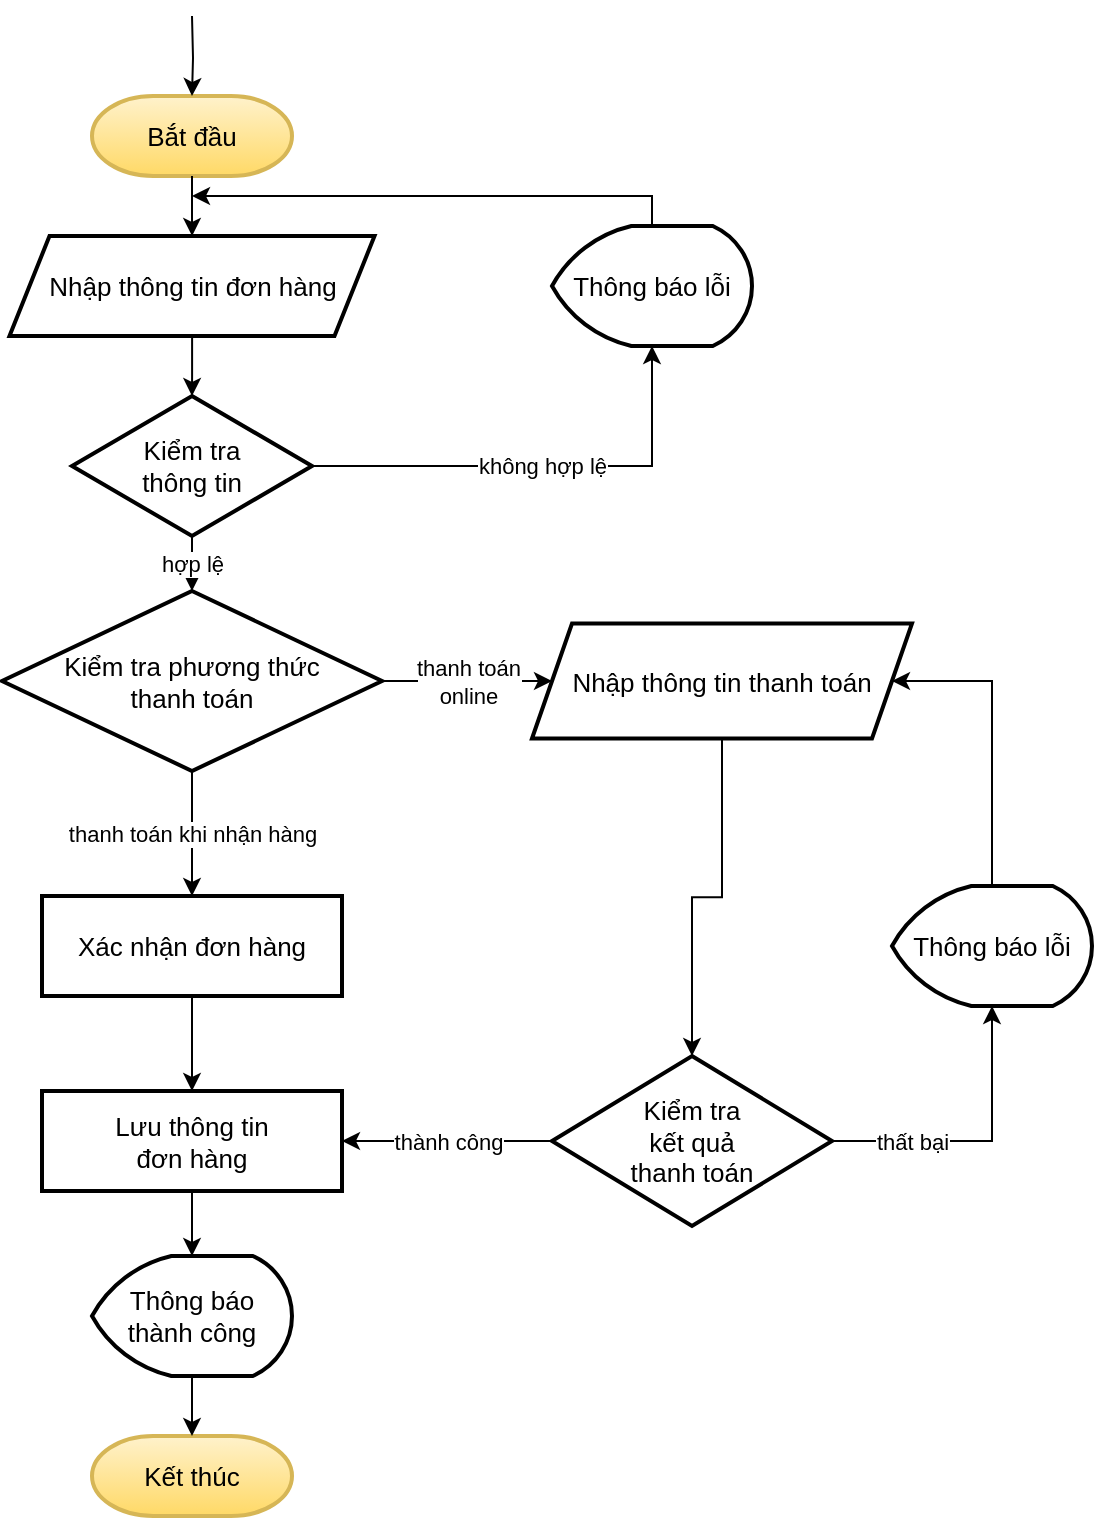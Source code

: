 <mxfile version="13.9.9" type="device"><diagram id="C5RBs43oDa-KdzZeNtuy" name="Page-1"><mxGraphModel dx="1002" dy="581" grid="1" gridSize="10" guides="1" tooltips="1" connect="1" arrows="1" fold="1" page="1" pageScale="1" pageWidth="827" pageHeight="1169" math="0" shadow="0"><root><mxCell id="WIyWlLk6GJQsqaUBKTNV-0"/><mxCell id="WIyWlLk6GJQsqaUBKTNV-1" parent="WIyWlLk6GJQsqaUBKTNV-0"/><mxCell id="VPJr4tRmu5VbGwy0sWIk-0" value="Bắt đầu" style="strokeWidth=2;html=1;shape=mxgraph.flowchart.terminator;whiteSpace=wrap;labelBorderColor=none;fontSize=13;fontStyle=0;fillColor=#fff2cc;strokeColor=#d6b656;gradientColor=#ffd966;" vertex="1" parent="WIyWlLk6GJQsqaUBKTNV-1"><mxGeometry x="150" y="250" width="100" height="40" as="geometry"/></mxCell><mxCell id="VPJr4tRmu5VbGwy0sWIk-1" value="Kết thúc" style="strokeWidth=2;html=1;shape=mxgraph.flowchart.terminator;whiteSpace=wrap;labelBorderColor=none;fontSize=13;fontStyle=0;fillColor=#fff2cc;strokeColor=#d6b656;gradientColor=#ffd966;" vertex="1" parent="WIyWlLk6GJQsqaUBKTNV-1"><mxGeometry x="150" y="920" width="100" height="40" as="geometry"/></mxCell><mxCell id="VPJr4tRmu5VbGwy0sWIk-16" value="hợp lệ" style="edgeStyle=orthogonalEdgeStyle;rounded=0;orthogonalLoop=1;jettySize=auto;html=1;" edge="1" parent="WIyWlLk6GJQsqaUBKTNV-1" source="VPJr4tRmu5VbGwy0sWIk-3" target="VPJr4tRmu5VbGwy0sWIk-7"><mxGeometry relative="1" as="geometry"/></mxCell><mxCell id="VPJr4tRmu5VbGwy0sWIk-25" value="không hợp lệ" style="edgeStyle=orthogonalEdgeStyle;rounded=0;orthogonalLoop=1;jettySize=auto;html=1;entryX=0.5;entryY=1;entryDx=0;entryDy=0;entryPerimeter=0;exitX=1;exitY=0.5;exitDx=0;exitDy=0;" edge="1" parent="WIyWlLk6GJQsqaUBKTNV-1" source="VPJr4tRmu5VbGwy0sWIk-3" target="VPJr4tRmu5VbGwy0sWIk-4"><mxGeometry relative="1" as="geometry"><Array as="points"><mxPoint x="430" y="435"/></Array></mxGeometry></mxCell><mxCell id="VPJr4tRmu5VbGwy0sWIk-3" value="Kiểm tra&lt;br&gt;thông tin" style="rhombus;whiteSpace=wrap;html=1;strokeWidth=2;labelBorderColor=none;fontSize=13;fontStyle=0" vertex="1" parent="WIyWlLk6GJQsqaUBKTNV-1"><mxGeometry x="140" y="400" width="120" height="70" as="geometry"/></mxCell><mxCell id="VPJr4tRmu5VbGwy0sWIk-26" style="edgeStyle=orthogonalEdgeStyle;rounded=0;orthogonalLoop=1;jettySize=auto;html=1;exitX=0.5;exitY=0;exitDx=0;exitDy=0;exitPerimeter=0;" edge="1" parent="WIyWlLk6GJQsqaUBKTNV-1" source="VPJr4tRmu5VbGwy0sWIk-4"><mxGeometry relative="1" as="geometry"><mxPoint x="200" y="300" as="targetPoint"/><Array as="points"><mxPoint x="430" y="300"/><mxPoint x="275" y="300"/></Array></mxGeometry></mxCell><mxCell id="VPJr4tRmu5VbGwy0sWIk-4" value="Thông báo lỗi" style="strokeWidth=2;html=1;shape=mxgraph.flowchart.display;whiteSpace=wrap;labelBorderColor=none;fontSize=13;fontStyle=0" vertex="1" parent="WIyWlLk6GJQsqaUBKTNV-1"><mxGeometry x="380" y="315" width="100" height="60" as="geometry"/></mxCell><mxCell id="VPJr4tRmu5VbGwy0sWIk-14" style="edgeStyle=orthogonalEdgeStyle;rounded=0;orthogonalLoop=1;jettySize=auto;html=1;" edge="1" parent="WIyWlLk6GJQsqaUBKTNV-1" source="VPJr4tRmu5VbGwy0sWIk-0" target="VPJr4tRmu5VbGwy0sWIk-6"><mxGeometry relative="1" as="geometry"><mxPoint x="200" y="290" as="sourcePoint"/></mxGeometry></mxCell><mxCell id="VPJr4tRmu5VbGwy0sWIk-15" style="edgeStyle=orthogonalEdgeStyle;rounded=0;orthogonalLoop=1;jettySize=auto;html=1;" edge="1" parent="WIyWlLk6GJQsqaUBKTNV-1" source="VPJr4tRmu5VbGwy0sWIk-6" target="VPJr4tRmu5VbGwy0sWIk-3"><mxGeometry relative="1" as="geometry"/></mxCell><mxCell id="VPJr4tRmu5VbGwy0sWIk-6" value="Nhập thông tin đơn hàng" style="shape=parallelogram;perimeter=parallelogramPerimeter;whiteSpace=wrap;html=1;fixedSize=1;strokeWidth=2;labelBorderColor=none;fontSize=13;fontStyle=0" vertex="1" parent="WIyWlLk6GJQsqaUBKTNV-1"><mxGeometry x="108.75" y="320" width="182.5" height="50" as="geometry"/></mxCell><mxCell id="VPJr4tRmu5VbGwy0sWIk-17" value="thanh toán khi nhận hàng" style="edgeStyle=orthogonalEdgeStyle;rounded=0;orthogonalLoop=1;jettySize=auto;html=1;" edge="1" parent="WIyWlLk6GJQsqaUBKTNV-1" source="VPJr4tRmu5VbGwy0sWIk-7" target="VPJr4tRmu5VbGwy0sWIk-19"><mxGeometry relative="1" as="geometry"><mxPoint x="200" y="630" as="targetPoint"/></mxGeometry></mxCell><mxCell id="VPJr4tRmu5VbGwy0sWIk-18" value="thanh toán&lt;br&gt;online" style="edgeStyle=orthogonalEdgeStyle;rounded=0;orthogonalLoop=1;jettySize=auto;html=1;entryX=0;entryY=0.5;entryDx=0;entryDy=0;" edge="1" parent="WIyWlLk6GJQsqaUBKTNV-1" source="VPJr4tRmu5VbGwy0sWIk-7" target="VPJr4tRmu5VbGwy0sWIk-34"><mxGeometry relative="1" as="geometry"><mxPoint x="380" y="542.5" as="targetPoint"/></mxGeometry></mxCell><mxCell id="VPJr4tRmu5VbGwy0sWIk-7" value="Kiểm tra phương thức &lt;br&gt;thanh toán" style="rhombus;whiteSpace=wrap;html=1;strokeWidth=2;labelBorderColor=none;fontSize=13;fontStyle=0" vertex="1" parent="WIyWlLk6GJQsqaUBKTNV-1"><mxGeometry x="105" y="497.5" width="190" height="90" as="geometry"/></mxCell><mxCell id="VPJr4tRmu5VbGwy0sWIk-23" value="thành công" style="edgeStyle=orthogonalEdgeStyle;rounded=0;orthogonalLoop=1;jettySize=auto;html=1;" edge="1" parent="WIyWlLk6GJQsqaUBKTNV-1" source="VPJr4tRmu5VbGwy0sWIk-10" target="VPJr4tRmu5VbGwy0sWIk-11"><mxGeometry relative="1" as="geometry"/></mxCell><mxCell id="VPJr4tRmu5VbGwy0sWIk-27" value="thất bại" style="edgeStyle=orthogonalEdgeStyle;rounded=0;orthogonalLoop=1;jettySize=auto;html=1;exitX=1;exitY=0.5;exitDx=0;exitDy=0;entryX=0.5;entryY=1;entryDx=0;entryDy=0;entryPerimeter=0;" edge="1" parent="WIyWlLk6GJQsqaUBKTNV-1" source="VPJr4tRmu5VbGwy0sWIk-10" target="VPJr4tRmu5VbGwy0sWIk-36"><mxGeometry x="-0.458" relative="1" as="geometry"><mxPoint x="330" y="530" as="targetPoint"/><Array as="points"><mxPoint x="600" y="773"/></Array><mxPoint as="offset"/></mxGeometry></mxCell><mxCell id="VPJr4tRmu5VbGwy0sWIk-10" value="Kiểm tra&lt;br&gt;kết quả&lt;br&gt;thanh toán" style="rhombus;whiteSpace=wrap;html=1;strokeWidth=2;labelBorderColor=none;fontSize=13;fontStyle=0" vertex="1" parent="WIyWlLk6GJQsqaUBKTNV-1"><mxGeometry x="380" y="730" width="140" height="85" as="geometry"/></mxCell><mxCell id="VPJr4tRmu5VbGwy0sWIk-31" style="edgeStyle=orthogonalEdgeStyle;rounded=0;orthogonalLoop=1;jettySize=auto;html=1;" edge="1" parent="WIyWlLk6GJQsqaUBKTNV-1" source="VPJr4tRmu5VbGwy0sWIk-11" target="VPJr4tRmu5VbGwy0sWIk-30"><mxGeometry relative="1" as="geometry"/></mxCell><mxCell id="VPJr4tRmu5VbGwy0sWIk-11" value="Lưu thông tin&lt;br&gt;đơn hàng" style="whiteSpace=wrap;html=1;strokeWidth=2;labelBorderColor=none;fontSize=13;fontStyle=0" vertex="1" parent="WIyWlLk6GJQsqaUBKTNV-1"><mxGeometry x="125" y="747.5" width="150" height="50" as="geometry"/></mxCell><mxCell id="VPJr4tRmu5VbGwy0sWIk-21" style="edgeStyle=orthogonalEdgeStyle;rounded=0;orthogonalLoop=1;jettySize=auto;html=1;" edge="1" parent="WIyWlLk6GJQsqaUBKTNV-1" source="VPJr4tRmu5VbGwy0sWIk-19" target="VPJr4tRmu5VbGwy0sWIk-11"><mxGeometry relative="1" as="geometry"/></mxCell><mxCell id="VPJr4tRmu5VbGwy0sWIk-19" value="Xác nhận đơn hàng" style="whiteSpace=wrap;html=1;strokeWidth=2;labelBorderColor=none;fontSize=13;fontStyle=0" vertex="1" parent="WIyWlLk6GJQsqaUBKTNV-1"><mxGeometry x="125" y="650" width="150" height="50" as="geometry"/></mxCell><mxCell id="VPJr4tRmu5VbGwy0sWIk-29" style="edgeStyle=orthogonalEdgeStyle;rounded=0;orthogonalLoop=1;jettySize=auto;html=1;" edge="1" parent="WIyWlLk6GJQsqaUBKTNV-1" target="VPJr4tRmu5VbGwy0sWIk-0"><mxGeometry relative="1" as="geometry"><mxPoint x="200" y="210" as="sourcePoint"/><mxPoint x="199.5" y="210" as="targetPoint"/><Array as="points"/></mxGeometry></mxCell><mxCell id="VPJr4tRmu5VbGwy0sWIk-33" style="edgeStyle=orthogonalEdgeStyle;rounded=0;orthogonalLoop=1;jettySize=auto;html=1;" edge="1" parent="WIyWlLk6GJQsqaUBKTNV-1" source="VPJr4tRmu5VbGwy0sWIk-30" target="VPJr4tRmu5VbGwy0sWIk-1"><mxGeometry relative="1" as="geometry"/></mxCell><mxCell id="VPJr4tRmu5VbGwy0sWIk-30" value="Thông báo&lt;br&gt;thành công" style="strokeWidth=2;html=1;shape=mxgraph.flowchart.display;whiteSpace=wrap;labelBorderColor=none;fontSize=13;fontStyle=0" vertex="1" parent="WIyWlLk6GJQsqaUBKTNV-1"><mxGeometry x="150" y="830" width="100" height="60" as="geometry"/></mxCell><mxCell id="VPJr4tRmu5VbGwy0sWIk-35" style="edgeStyle=orthogonalEdgeStyle;rounded=0;orthogonalLoop=1;jettySize=auto;html=1;entryX=0.5;entryY=0;entryDx=0;entryDy=0;" edge="1" parent="WIyWlLk6GJQsqaUBKTNV-1" source="VPJr4tRmu5VbGwy0sWIk-34" target="VPJr4tRmu5VbGwy0sWIk-10"><mxGeometry relative="1" as="geometry"/></mxCell><mxCell id="VPJr4tRmu5VbGwy0sWIk-34" value="Nhập thông tin thanh toán" style="shape=parallelogram;perimeter=parallelogramPerimeter;whiteSpace=wrap;html=1;fixedSize=1;strokeWidth=2;labelBorderColor=none;fontSize=13;fontStyle=0" vertex="1" parent="WIyWlLk6GJQsqaUBKTNV-1"><mxGeometry x="370" y="513.75" width="190" height="57.5" as="geometry"/></mxCell><mxCell id="VPJr4tRmu5VbGwy0sWIk-37" style="edgeStyle=orthogonalEdgeStyle;rounded=0;orthogonalLoop=1;jettySize=auto;html=1;entryX=1;entryY=0.5;entryDx=0;entryDy=0;" edge="1" parent="WIyWlLk6GJQsqaUBKTNV-1" source="VPJr4tRmu5VbGwy0sWIk-36" target="VPJr4tRmu5VbGwy0sWIk-34"><mxGeometry relative="1" as="geometry"><Array as="points"><mxPoint x="600" y="543"/></Array></mxGeometry></mxCell><mxCell id="VPJr4tRmu5VbGwy0sWIk-36" value="Thông báo lỗi" style="strokeWidth=2;html=1;shape=mxgraph.flowchart.display;whiteSpace=wrap;labelBorderColor=none;fontSize=13;fontStyle=0" vertex="1" parent="WIyWlLk6GJQsqaUBKTNV-1"><mxGeometry x="550" y="645" width="100" height="60" as="geometry"/></mxCell></root></mxGraphModel></diagram></mxfile>
